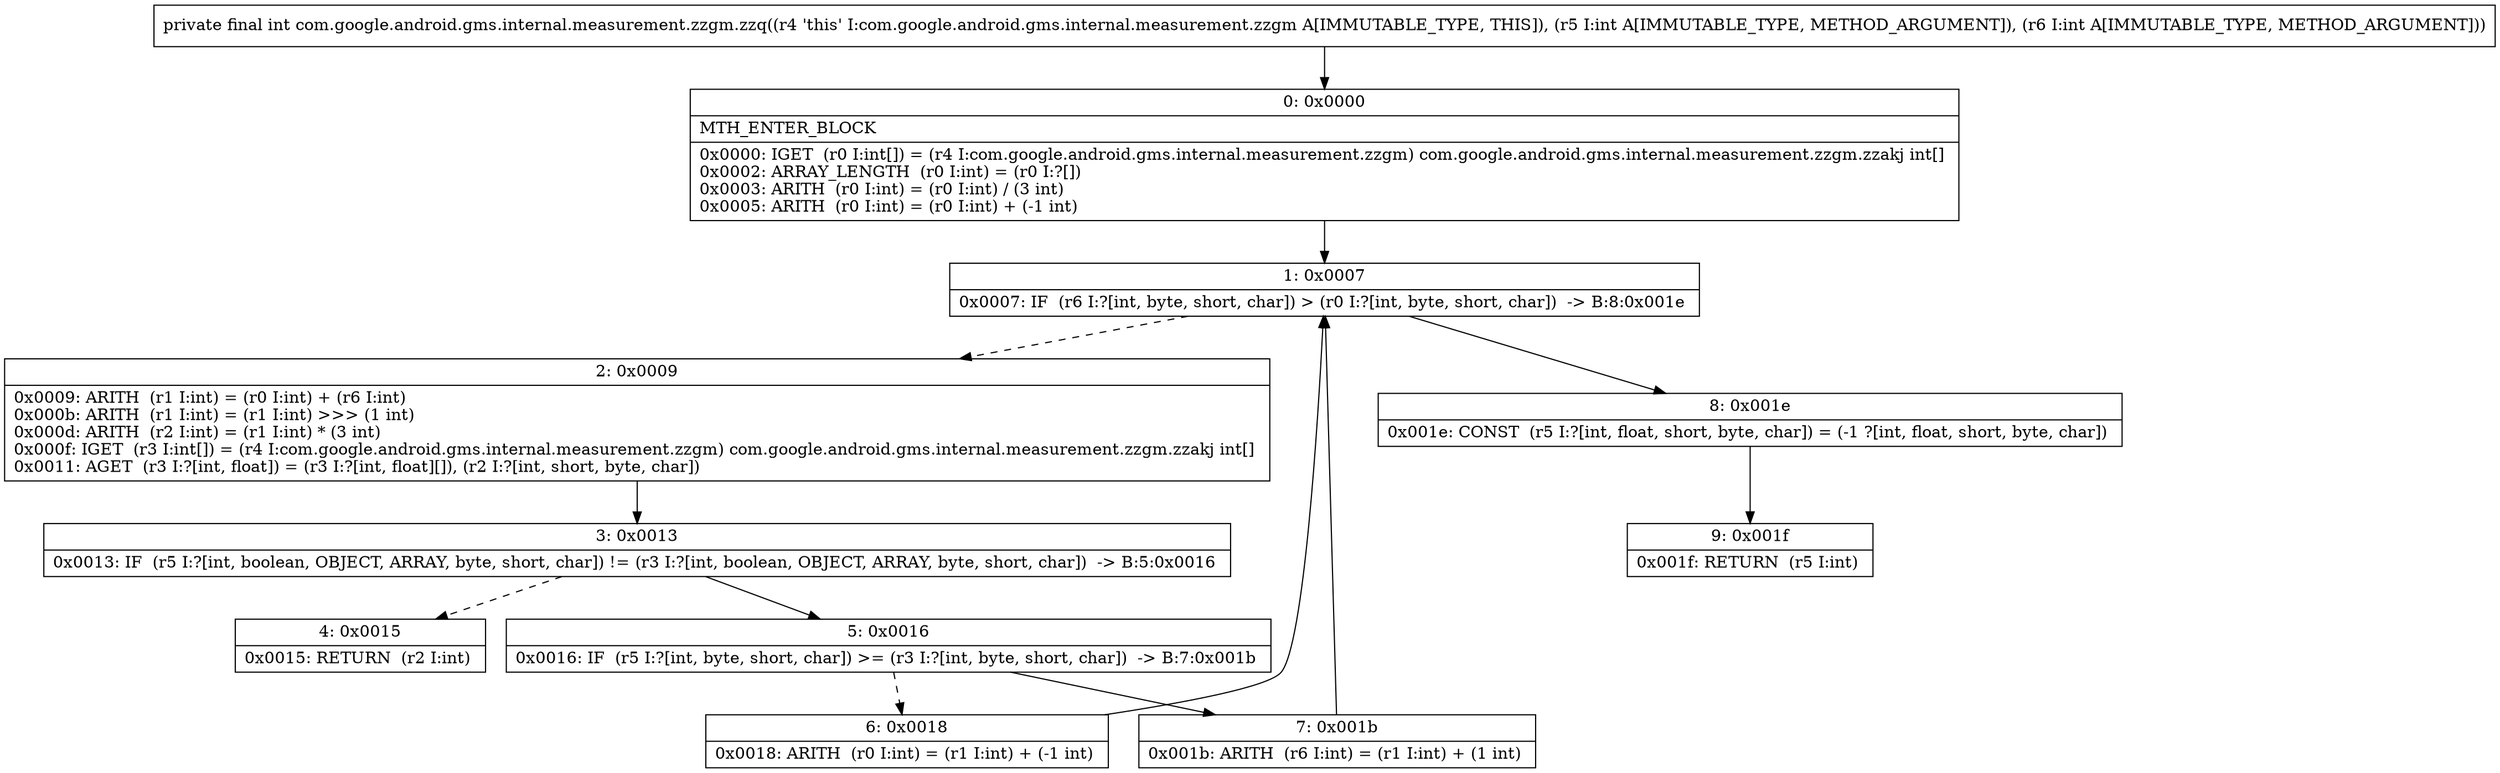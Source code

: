 digraph "CFG forcom.google.android.gms.internal.measurement.zzgm.zzq(II)I" {
Node_0 [shape=record,label="{0\:\ 0x0000|MTH_ENTER_BLOCK\l|0x0000: IGET  (r0 I:int[]) = (r4 I:com.google.android.gms.internal.measurement.zzgm) com.google.android.gms.internal.measurement.zzgm.zzakj int[] \l0x0002: ARRAY_LENGTH  (r0 I:int) = (r0 I:?[]) \l0x0003: ARITH  (r0 I:int) = (r0 I:int) \/ (3 int) \l0x0005: ARITH  (r0 I:int) = (r0 I:int) + (\-1 int) \l}"];
Node_1 [shape=record,label="{1\:\ 0x0007|0x0007: IF  (r6 I:?[int, byte, short, char]) \> (r0 I:?[int, byte, short, char])  \-\> B:8:0x001e \l}"];
Node_2 [shape=record,label="{2\:\ 0x0009|0x0009: ARITH  (r1 I:int) = (r0 I:int) + (r6 I:int) \l0x000b: ARITH  (r1 I:int) = (r1 I:int) \>\>\> (1 int) \l0x000d: ARITH  (r2 I:int) = (r1 I:int) * (3 int) \l0x000f: IGET  (r3 I:int[]) = (r4 I:com.google.android.gms.internal.measurement.zzgm) com.google.android.gms.internal.measurement.zzgm.zzakj int[] \l0x0011: AGET  (r3 I:?[int, float]) = (r3 I:?[int, float][]), (r2 I:?[int, short, byte, char]) \l}"];
Node_3 [shape=record,label="{3\:\ 0x0013|0x0013: IF  (r5 I:?[int, boolean, OBJECT, ARRAY, byte, short, char]) != (r3 I:?[int, boolean, OBJECT, ARRAY, byte, short, char])  \-\> B:5:0x0016 \l}"];
Node_4 [shape=record,label="{4\:\ 0x0015|0x0015: RETURN  (r2 I:int) \l}"];
Node_5 [shape=record,label="{5\:\ 0x0016|0x0016: IF  (r5 I:?[int, byte, short, char]) \>= (r3 I:?[int, byte, short, char])  \-\> B:7:0x001b \l}"];
Node_6 [shape=record,label="{6\:\ 0x0018|0x0018: ARITH  (r0 I:int) = (r1 I:int) + (\-1 int) \l}"];
Node_7 [shape=record,label="{7\:\ 0x001b|0x001b: ARITH  (r6 I:int) = (r1 I:int) + (1 int) \l}"];
Node_8 [shape=record,label="{8\:\ 0x001e|0x001e: CONST  (r5 I:?[int, float, short, byte, char]) = (\-1 ?[int, float, short, byte, char]) \l}"];
Node_9 [shape=record,label="{9\:\ 0x001f|0x001f: RETURN  (r5 I:int) \l}"];
MethodNode[shape=record,label="{private final int com.google.android.gms.internal.measurement.zzgm.zzq((r4 'this' I:com.google.android.gms.internal.measurement.zzgm A[IMMUTABLE_TYPE, THIS]), (r5 I:int A[IMMUTABLE_TYPE, METHOD_ARGUMENT]), (r6 I:int A[IMMUTABLE_TYPE, METHOD_ARGUMENT])) }"];
MethodNode -> Node_0;
Node_0 -> Node_1;
Node_1 -> Node_2[style=dashed];
Node_1 -> Node_8;
Node_2 -> Node_3;
Node_3 -> Node_4[style=dashed];
Node_3 -> Node_5;
Node_5 -> Node_6[style=dashed];
Node_5 -> Node_7;
Node_6 -> Node_1;
Node_7 -> Node_1;
Node_8 -> Node_9;
}

